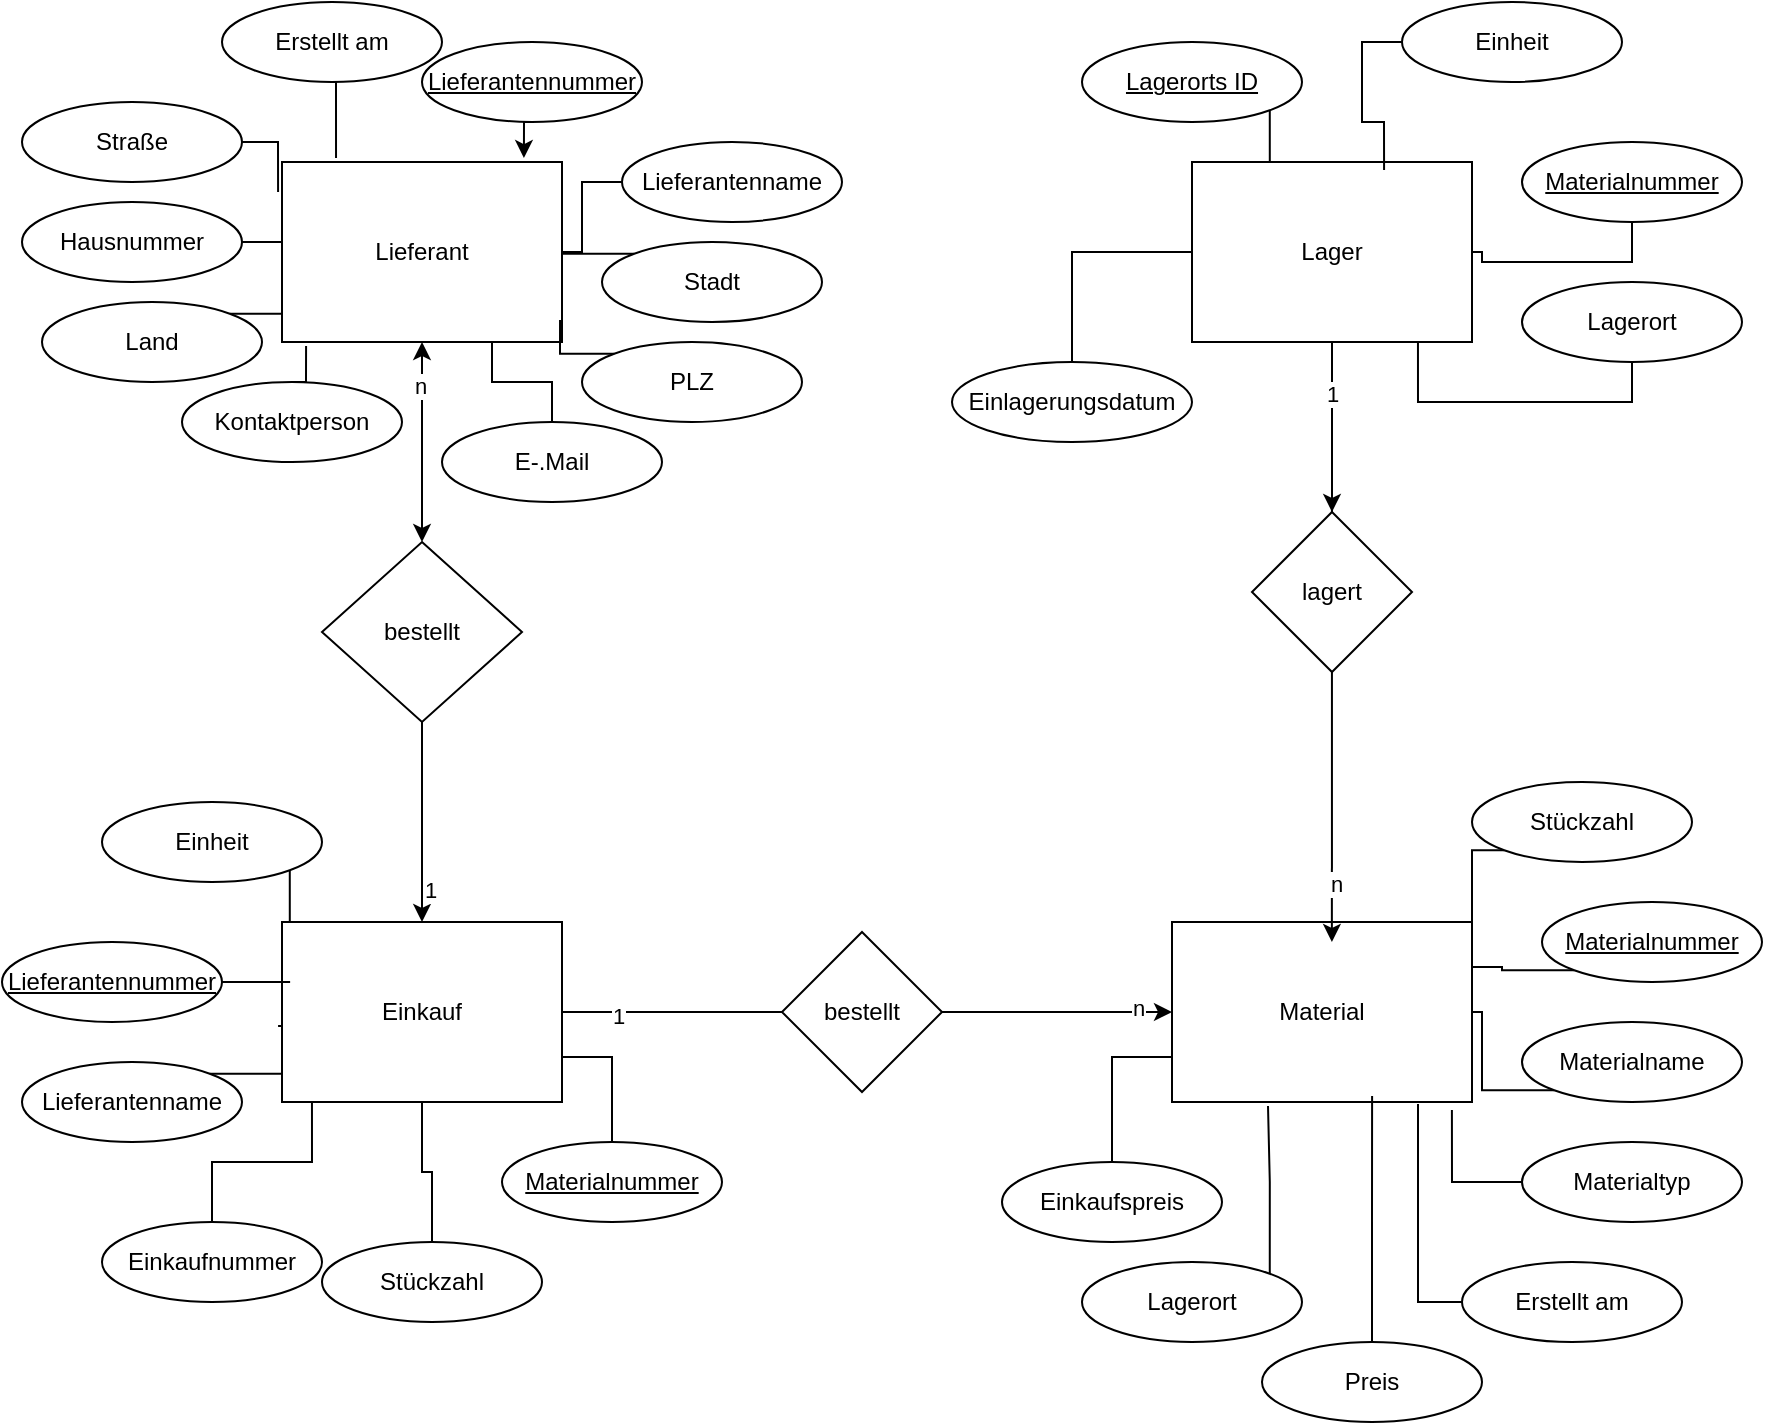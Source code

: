 <mxfile version="24.7.17">
  <diagram id="R2lEEEUBdFMjLlhIrx00" name="Page-1">
    <mxGraphModel dx="2284" dy="836" grid="1" gridSize="10" guides="1" tooltips="1" connect="1" arrows="1" fold="1" page="1" pageScale="1" pageWidth="850" pageHeight="1100" math="0" shadow="0" extFonts="Permanent Marker^https://fonts.googleapis.com/css?family=Permanent+Marker">
      <root>
        <mxCell id="0" />
        <mxCell id="1" parent="0" />
        <mxCell id="_SmByAZBIUZgvU09OfwZ-1" value="Lieferant" style="rounded=0;whiteSpace=wrap;html=1;" vertex="1" parent="1">
          <mxGeometry x="80" y="90" width="140" height="90" as="geometry" />
        </mxCell>
        <mxCell id="_SmByAZBIUZgvU09OfwZ-2" value="Material" style="rounded=0;whiteSpace=wrap;html=1;" vertex="1" parent="1">
          <mxGeometry x="525" y="470" width="150" height="90" as="geometry" />
        </mxCell>
        <mxCell id="_SmByAZBIUZgvU09OfwZ-15" style="edgeStyle=orthogonalEdgeStyle;rounded=0;orthogonalLoop=1;jettySize=auto;html=1;exitX=1;exitY=0.5;exitDx=0;exitDy=0;entryX=0;entryY=0.5;entryDx=0;entryDy=0;" edge="1" parent="1" source="_SmByAZBIUZgvU09OfwZ-3" target="_SmByAZBIUZgvU09OfwZ-2">
          <mxGeometry relative="1" as="geometry" />
        </mxCell>
        <mxCell id="_SmByAZBIUZgvU09OfwZ-17" value="n" style="edgeLabel;html=1;align=center;verticalAlign=middle;resizable=0;points=[];" vertex="1" connectable="0" parent="_SmByAZBIUZgvU09OfwZ-15">
          <mxGeometry x="0.888" y="2" relative="1" as="geometry">
            <mxPoint as="offset" />
          </mxGeometry>
        </mxCell>
        <mxCell id="_SmByAZBIUZgvU09OfwZ-19" value="1" style="edgeLabel;html=1;align=center;verticalAlign=middle;resizable=0;points=[];" vertex="1" connectable="0" parent="_SmByAZBIUZgvU09OfwZ-15">
          <mxGeometry x="-0.816" y="-2" relative="1" as="geometry">
            <mxPoint as="offset" />
          </mxGeometry>
        </mxCell>
        <mxCell id="_SmByAZBIUZgvU09OfwZ-3" value="Einkauf" style="rounded=0;whiteSpace=wrap;html=1;" vertex="1" parent="1">
          <mxGeometry x="80" y="470" width="140" height="90" as="geometry" />
        </mxCell>
        <mxCell id="_SmByAZBIUZgvU09OfwZ-12" value="" style="edgeStyle=orthogonalEdgeStyle;rounded=0;orthogonalLoop=1;jettySize=auto;html=1;" edge="1" parent="1" source="_SmByAZBIUZgvU09OfwZ-4" target="_SmByAZBIUZgvU09OfwZ-11">
          <mxGeometry relative="1" as="geometry" />
        </mxCell>
        <mxCell id="_SmByAZBIUZgvU09OfwZ-4" value="Lager" style="rounded=0;whiteSpace=wrap;html=1;" vertex="1" parent="1">
          <mxGeometry x="535" y="90" width="140" height="90" as="geometry" />
        </mxCell>
        <mxCell id="_SmByAZBIUZgvU09OfwZ-5" value="" style="endArrow=classic;startArrow=classic;html=1;rounded=0;entryX=0.5;entryY=1;entryDx=0;entryDy=0;exitX=0.5;exitY=0;exitDx=0;exitDy=0;" edge="1" parent="1" source="_SmByAZBIUZgvU09OfwZ-6" target="_SmByAZBIUZgvU09OfwZ-1">
          <mxGeometry width="50" height="50" relative="1" as="geometry">
            <mxPoint x="400" y="450" as="sourcePoint" />
            <mxPoint x="450" y="400" as="targetPoint" />
            <Array as="points" />
          </mxGeometry>
        </mxCell>
        <mxCell id="_SmByAZBIUZgvU09OfwZ-9" value="n" style="edgeLabel;html=1;align=center;verticalAlign=middle;resizable=0;points=[];" vertex="1" connectable="0" parent="_SmByAZBIUZgvU09OfwZ-5">
          <mxGeometry x="0.56" y="1" relative="1" as="geometry">
            <mxPoint as="offset" />
          </mxGeometry>
        </mxCell>
        <mxCell id="_SmByAZBIUZgvU09OfwZ-7" value="" style="endArrow=classic;startArrow=classic;html=1;rounded=0;entryX=0.5;entryY=1;entryDx=0;entryDy=0;exitX=0.5;exitY=0;exitDx=0;exitDy=0;" edge="1" parent="1" source="_SmByAZBIUZgvU09OfwZ-3" target="_SmByAZBIUZgvU09OfwZ-6">
          <mxGeometry width="50" height="50" relative="1" as="geometry">
            <mxPoint x="140" y="330" as="sourcePoint" />
            <mxPoint x="140" y="180" as="targetPoint" />
            <Array as="points">
              <mxPoint x="150" y="360" />
            </Array>
          </mxGeometry>
        </mxCell>
        <mxCell id="_SmByAZBIUZgvU09OfwZ-8" value="1" style="edgeLabel;html=1;align=center;verticalAlign=middle;resizable=0;points=[];" vertex="1" connectable="0" parent="_SmByAZBIUZgvU09OfwZ-7">
          <mxGeometry x="-0.733" y="-4" relative="1" as="geometry">
            <mxPoint as="offset" />
          </mxGeometry>
        </mxCell>
        <mxCell id="_SmByAZBIUZgvU09OfwZ-6" value="bestellt" style="rhombus;whiteSpace=wrap;html=1;" vertex="1" parent="1">
          <mxGeometry x="100" y="280" width="100" height="90" as="geometry" />
        </mxCell>
        <mxCell id="_SmByAZBIUZgvU09OfwZ-10" style="edgeStyle=orthogonalEdgeStyle;rounded=0;orthogonalLoop=1;jettySize=auto;html=1;exitX=0.5;exitY=1;exitDx=0;exitDy=0;entryX=0.533;entryY=0.111;entryDx=0;entryDy=0;entryPerimeter=0;" edge="1" parent="1" source="_SmByAZBIUZgvU09OfwZ-4" target="_SmByAZBIUZgvU09OfwZ-2">
          <mxGeometry relative="1" as="geometry" />
        </mxCell>
        <mxCell id="_SmByAZBIUZgvU09OfwZ-13" value="n" style="edgeLabel;html=1;align=center;verticalAlign=middle;resizable=0;points=[];" vertex="1" connectable="0" parent="_SmByAZBIUZgvU09OfwZ-10">
          <mxGeometry x="0.808" y="2" relative="1" as="geometry">
            <mxPoint as="offset" />
          </mxGeometry>
        </mxCell>
        <mxCell id="_SmByAZBIUZgvU09OfwZ-14" value="1" style="edgeLabel;html=1;align=center;verticalAlign=middle;resizable=0;points=[];" vertex="1" connectable="0" parent="_SmByAZBIUZgvU09OfwZ-10">
          <mxGeometry x="-0.831" relative="1" as="geometry">
            <mxPoint as="offset" />
          </mxGeometry>
        </mxCell>
        <mxCell id="_SmByAZBIUZgvU09OfwZ-11" value="lagert" style="rhombus;whiteSpace=wrap;html=1;rounded=0;" vertex="1" parent="1">
          <mxGeometry x="565" y="265" width="80" height="80" as="geometry" />
        </mxCell>
        <mxCell id="_SmByAZBIUZgvU09OfwZ-18" value="bestellt" style="rhombus;whiteSpace=wrap;html=1;rounded=0;" vertex="1" parent="1">
          <mxGeometry x="330" y="475" width="80" height="80" as="geometry" />
        </mxCell>
        <mxCell id="_SmByAZBIUZgvU09OfwZ-21" value="Erstellt am" style="ellipse;whiteSpace=wrap;html=1;" vertex="1" parent="1">
          <mxGeometry x="670" y="640" width="110" height="40" as="geometry" />
        </mxCell>
        <mxCell id="_SmByAZBIUZgvU09OfwZ-22" value="Lagerort" style="ellipse;whiteSpace=wrap;html=1;" vertex="1" parent="1">
          <mxGeometry x="480" y="640" width="110" height="40" as="geometry" />
        </mxCell>
        <mxCell id="_SmByAZBIUZgvU09OfwZ-35" style="edgeStyle=orthogonalEdgeStyle;rounded=0;orthogonalLoop=1;jettySize=auto;html=1;exitX=0.5;exitY=0;exitDx=0;exitDy=0;entryX=0;entryY=0.75;entryDx=0;entryDy=0;endArrow=none;endFill=0;" edge="1" parent="1" source="_SmByAZBIUZgvU09OfwZ-23" target="_SmByAZBIUZgvU09OfwZ-2">
          <mxGeometry relative="1" as="geometry" />
        </mxCell>
        <mxCell id="_SmByAZBIUZgvU09OfwZ-23" value="Einkaufspreis" style="ellipse;whiteSpace=wrap;html=1;" vertex="1" parent="1">
          <mxGeometry x="440" y="590" width="110" height="40" as="geometry" />
        </mxCell>
        <mxCell id="_SmByAZBIUZgvU09OfwZ-24" value="Preis" style="ellipse;whiteSpace=wrap;html=1;" vertex="1" parent="1">
          <mxGeometry x="570" y="680" width="110" height="40" as="geometry" />
        </mxCell>
        <mxCell id="_SmByAZBIUZgvU09OfwZ-29" style="edgeStyle=orthogonalEdgeStyle;rounded=0;orthogonalLoop=1;jettySize=auto;html=1;exitX=0;exitY=1;exitDx=0;exitDy=0;entryX=1;entryY=0;entryDx=0;entryDy=0;endArrow=none;endFill=0;" edge="1" parent="1" source="_SmByAZBIUZgvU09OfwZ-25" target="_SmByAZBIUZgvU09OfwZ-2">
          <mxGeometry relative="1" as="geometry" />
        </mxCell>
        <mxCell id="_SmByAZBIUZgvU09OfwZ-25" value="Stückzahl" style="ellipse;whiteSpace=wrap;html=1;" vertex="1" parent="1">
          <mxGeometry x="675" y="400" width="110" height="40" as="geometry" />
        </mxCell>
        <mxCell id="_SmByAZBIUZgvU09OfwZ-26" value="Materialtyp" style="ellipse;whiteSpace=wrap;html=1;" vertex="1" parent="1">
          <mxGeometry x="700" y="580" width="110" height="40" as="geometry" />
        </mxCell>
        <mxCell id="_SmByAZBIUZgvU09OfwZ-31" style="edgeStyle=orthogonalEdgeStyle;rounded=0;orthogonalLoop=1;jettySize=auto;html=1;exitX=0;exitY=1;exitDx=0;exitDy=0;endArrow=none;endFill=0;" edge="1" parent="1" source="_SmByAZBIUZgvU09OfwZ-27" target="_SmByAZBIUZgvU09OfwZ-2">
          <mxGeometry relative="1" as="geometry" />
        </mxCell>
        <mxCell id="_SmByAZBIUZgvU09OfwZ-27" value="Materialname" style="ellipse;whiteSpace=wrap;html=1;" vertex="1" parent="1">
          <mxGeometry x="700" y="520" width="110" height="40" as="geometry" />
        </mxCell>
        <mxCell id="_SmByAZBIUZgvU09OfwZ-37" style="edgeStyle=orthogonalEdgeStyle;rounded=0;orthogonalLoop=1;jettySize=auto;html=1;exitX=0;exitY=1;exitDx=0;exitDy=0;entryX=1;entryY=0.25;entryDx=0;entryDy=0;endArrow=none;endFill=0;" edge="1" parent="1" source="_SmByAZBIUZgvU09OfwZ-28" target="_SmByAZBIUZgvU09OfwZ-2">
          <mxGeometry relative="1" as="geometry" />
        </mxCell>
        <mxCell id="_SmByAZBIUZgvU09OfwZ-28" value="&lt;u&gt;Materialnummer&lt;/u&gt;" style="ellipse;whiteSpace=wrap;html=1;" vertex="1" parent="1">
          <mxGeometry x="710" y="460" width="110" height="40" as="geometry" />
        </mxCell>
        <mxCell id="_SmByAZBIUZgvU09OfwZ-32" style="edgeStyle=orthogonalEdgeStyle;rounded=0;orthogonalLoop=1;jettySize=auto;html=1;exitX=0;exitY=0.5;exitDx=0;exitDy=0;entryX=0.933;entryY=1.044;entryDx=0;entryDy=0;entryPerimeter=0;endArrow=none;endFill=0;" edge="1" parent="1" source="_SmByAZBIUZgvU09OfwZ-26" target="_SmByAZBIUZgvU09OfwZ-2">
          <mxGeometry relative="1" as="geometry" />
        </mxCell>
        <mxCell id="_SmByAZBIUZgvU09OfwZ-33" style="edgeStyle=orthogonalEdgeStyle;rounded=0;orthogonalLoop=1;jettySize=auto;html=1;exitX=0;exitY=0.5;exitDx=0;exitDy=0;entryX=0.82;entryY=1.011;entryDx=0;entryDy=0;entryPerimeter=0;endArrow=none;endFill=0;" edge="1" parent="1" source="_SmByAZBIUZgvU09OfwZ-21" target="_SmByAZBIUZgvU09OfwZ-2">
          <mxGeometry relative="1" as="geometry" />
        </mxCell>
        <mxCell id="_SmByAZBIUZgvU09OfwZ-34" style="edgeStyle=orthogonalEdgeStyle;rounded=0;orthogonalLoop=1;jettySize=auto;html=1;exitX=0.5;exitY=0;exitDx=0;exitDy=0;entryX=0.667;entryY=0.967;entryDx=0;entryDy=0;entryPerimeter=0;endArrow=none;endFill=0;" edge="1" parent="1" source="_SmByAZBIUZgvU09OfwZ-24" target="_SmByAZBIUZgvU09OfwZ-2">
          <mxGeometry relative="1" as="geometry" />
        </mxCell>
        <mxCell id="_SmByAZBIUZgvU09OfwZ-36" style="edgeStyle=orthogonalEdgeStyle;rounded=0;orthogonalLoop=1;jettySize=auto;html=1;exitX=1;exitY=0;exitDx=0;exitDy=0;entryX=0.32;entryY=1.022;entryDx=0;entryDy=0;entryPerimeter=0;endArrow=none;endFill=0;" edge="1" parent="1" source="_SmByAZBIUZgvU09OfwZ-22" target="_SmByAZBIUZgvU09OfwZ-2">
          <mxGeometry relative="1" as="geometry" />
        </mxCell>
        <mxCell id="_SmByAZBIUZgvU09OfwZ-52" value="" style="edgeStyle=orthogonalEdgeStyle;rounded=0;orthogonalLoop=1;jettySize=auto;html=1;endArrow=none;endFill=0;" edge="1" parent="1" source="_SmByAZBIUZgvU09OfwZ-39" target="_SmByAZBIUZgvU09OfwZ-1">
          <mxGeometry relative="1" as="geometry" />
        </mxCell>
        <mxCell id="_SmByAZBIUZgvU09OfwZ-39" value="Hausnummer" style="ellipse;whiteSpace=wrap;html=1;" vertex="1" parent="1">
          <mxGeometry x="-50" y="110" width="110" height="40" as="geometry" />
        </mxCell>
        <mxCell id="_SmByAZBIUZgvU09OfwZ-40" value="Straße" style="ellipse;whiteSpace=wrap;html=1;" vertex="1" parent="1">
          <mxGeometry x="-50" y="60" width="110" height="40" as="geometry" />
        </mxCell>
        <mxCell id="_SmByAZBIUZgvU09OfwZ-41" value="PLZ" style="ellipse;whiteSpace=wrap;html=1;" vertex="1" parent="1">
          <mxGeometry x="230" y="180" width="110" height="40" as="geometry" />
        </mxCell>
        <mxCell id="_SmByAZBIUZgvU09OfwZ-57" style="edgeStyle=orthogonalEdgeStyle;rounded=0;orthogonalLoop=1;jettySize=auto;html=1;exitX=0;exitY=0;exitDx=0;exitDy=0;endArrow=none;endFill=0;" edge="1" parent="1" source="_SmByAZBIUZgvU09OfwZ-42" target="_SmByAZBIUZgvU09OfwZ-1">
          <mxGeometry relative="1" as="geometry" />
        </mxCell>
        <mxCell id="_SmByAZBIUZgvU09OfwZ-42" value="Stadt" style="ellipse;whiteSpace=wrap;html=1;" vertex="1" parent="1">
          <mxGeometry x="240" y="130" width="110" height="40" as="geometry" />
        </mxCell>
        <mxCell id="_SmByAZBIUZgvU09OfwZ-43" value="Erstellt am" style="ellipse;whiteSpace=wrap;html=1;" vertex="1" parent="1">
          <mxGeometry x="50" y="10" width="110" height="40" as="geometry" />
        </mxCell>
        <mxCell id="_SmByAZBIUZgvU09OfwZ-58" style="edgeStyle=orthogonalEdgeStyle;rounded=0;orthogonalLoop=1;jettySize=auto;html=1;exitX=0;exitY=0.5;exitDx=0;exitDy=0;endArrow=none;endFill=0;" edge="1" parent="1" source="_SmByAZBIUZgvU09OfwZ-44" target="_SmByAZBIUZgvU09OfwZ-1">
          <mxGeometry relative="1" as="geometry" />
        </mxCell>
        <mxCell id="_SmByAZBIUZgvU09OfwZ-44" value="Lieferantenname" style="ellipse;whiteSpace=wrap;html=1;" vertex="1" parent="1">
          <mxGeometry x="250" y="80" width="110" height="40" as="geometry" />
        </mxCell>
        <mxCell id="_SmByAZBIUZgvU09OfwZ-45" value="&lt;u&gt;Lieferantennummer&lt;/u&gt;" style="ellipse;whiteSpace=wrap;html=1;" vertex="1" parent="1">
          <mxGeometry x="150" y="30" width="110" height="40" as="geometry" />
        </mxCell>
        <mxCell id="_SmByAZBIUZgvU09OfwZ-53" style="edgeStyle=orthogonalEdgeStyle;rounded=0;orthogonalLoop=1;jettySize=auto;html=1;exitX=1;exitY=0;exitDx=0;exitDy=0;entryX=0;entryY=0.75;entryDx=0;entryDy=0;endArrow=none;endFill=0;" edge="1" parent="1" source="_SmByAZBIUZgvU09OfwZ-46" target="_SmByAZBIUZgvU09OfwZ-1">
          <mxGeometry relative="1" as="geometry" />
        </mxCell>
        <mxCell id="_SmByAZBIUZgvU09OfwZ-46" value="Land" style="ellipse;whiteSpace=wrap;html=1;" vertex="1" parent="1">
          <mxGeometry x="-40" y="160" width="110" height="40" as="geometry" />
        </mxCell>
        <mxCell id="_SmByAZBIUZgvU09OfwZ-47" value="Kontaktperson" style="ellipse;whiteSpace=wrap;html=1;" vertex="1" parent="1">
          <mxGeometry x="30" y="200" width="110" height="40" as="geometry" />
        </mxCell>
        <mxCell id="_SmByAZBIUZgvU09OfwZ-55" style="edgeStyle=orthogonalEdgeStyle;rounded=0;orthogonalLoop=1;jettySize=auto;html=1;exitX=0.5;exitY=0;exitDx=0;exitDy=0;entryX=0.75;entryY=1;entryDx=0;entryDy=0;endArrow=none;endFill=0;" edge="1" parent="1" source="_SmByAZBIUZgvU09OfwZ-48" target="_SmByAZBIUZgvU09OfwZ-1">
          <mxGeometry relative="1" as="geometry" />
        </mxCell>
        <mxCell id="_SmByAZBIUZgvU09OfwZ-48" value="E-.Mail" style="ellipse;whiteSpace=wrap;html=1;" vertex="1" parent="1">
          <mxGeometry x="160" y="220" width="110" height="40" as="geometry" />
        </mxCell>
        <mxCell id="_SmByAZBIUZgvU09OfwZ-50" style="edgeStyle=orthogonalEdgeStyle;rounded=0;orthogonalLoop=1;jettySize=auto;html=1;exitX=0.5;exitY=1;exitDx=0;exitDy=0;entryX=0.193;entryY=-0.022;entryDx=0;entryDy=0;entryPerimeter=0;endArrow=none;endFill=0;" edge="1" parent="1" source="_SmByAZBIUZgvU09OfwZ-43" target="_SmByAZBIUZgvU09OfwZ-1">
          <mxGeometry relative="1" as="geometry" />
        </mxCell>
        <mxCell id="_SmByAZBIUZgvU09OfwZ-51" style="edgeStyle=orthogonalEdgeStyle;rounded=0;orthogonalLoop=1;jettySize=auto;html=1;exitX=1;exitY=0.5;exitDx=0;exitDy=0;entryX=-0.014;entryY=0.167;entryDx=0;entryDy=0;entryPerimeter=0;endArrow=none;endFill=0;" edge="1" parent="1" source="_SmByAZBIUZgvU09OfwZ-40" target="_SmByAZBIUZgvU09OfwZ-1">
          <mxGeometry relative="1" as="geometry" />
        </mxCell>
        <mxCell id="_SmByAZBIUZgvU09OfwZ-54" style="edgeStyle=orthogonalEdgeStyle;rounded=0;orthogonalLoop=1;jettySize=auto;html=1;exitX=0.5;exitY=0;exitDx=0;exitDy=0;entryX=0.086;entryY=1.022;entryDx=0;entryDy=0;entryPerimeter=0;endArrow=none;endFill=0;" edge="1" parent="1" source="_SmByAZBIUZgvU09OfwZ-47" target="_SmByAZBIUZgvU09OfwZ-1">
          <mxGeometry relative="1" as="geometry" />
        </mxCell>
        <mxCell id="_SmByAZBIUZgvU09OfwZ-56" style="edgeStyle=orthogonalEdgeStyle;rounded=0;orthogonalLoop=1;jettySize=auto;html=1;exitX=0;exitY=0;exitDx=0;exitDy=0;entryX=0.993;entryY=0.878;entryDx=0;entryDy=0;entryPerimeter=0;endArrow=none;endFill=0;" edge="1" parent="1" source="_SmByAZBIUZgvU09OfwZ-41" target="_SmByAZBIUZgvU09OfwZ-1">
          <mxGeometry relative="1" as="geometry" />
        </mxCell>
        <mxCell id="_SmByAZBIUZgvU09OfwZ-59" style="edgeStyle=orthogonalEdgeStyle;rounded=0;orthogonalLoop=1;jettySize=auto;html=1;exitX=0.5;exitY=1;exitDx=0;exitDy=0;entryX=0.864;entryY=-0.022;entryDx=0;entryDy=0;entryPerimeter=0;" edge="1" parent="1" source="_SmByAZBIUZgvU09OfwZ-45" target="_SmByAZBIUZgvU09OfwZ-1">
          <mxGeometry relative="1" as="geometry" />
        </mxCell>
        <mxCell id="_SmByAZBIUZgvU09OfwZ-60" value="&lt;u&gt;Lieferantennummer&lt;/u&gt;" style="ellipse;whiteSpace=wrap;html=1;" vertex="1" parent="1">
          <mxGeometry x="-60" y="480" width="110" height="40" as="geometry" />
        </mxCell>
        <mxCell id="_SmByAZBIUZgvU09OfwZ-61" value="Lieferantenname" style="ellipse;whiteSpace=wrap;html=1;" vertex="1" parent="1">
          <mxGeometry x="-50" y="540" width="110" height="40" as="geometry" />
        </mxCell>
        <mxCell id="_SmByAZBIUZgvU09OfwZ-72" style="edgeStyle=orthogonalEdgeStyle;rounded=0;orthogonalLoop=1;jettySize=auto;html=1;exitX=0.5;exitY=0;exitDx=0;exitDy=0;entryX=1;entryY=0.75;entryDx=0;entryDy=0;endArrow=none;endFill=0;" edge="1" parent="1" source="_SmByAZBIUZgvU09OfwZ-62" target="_SmByAZBIUZgvU09OfwZ-3">
          <mxGeometry relative="1" as="geometry" />
        </mxCell>
        <mxCell id="_SmByAZBIUZgvU09OfwZ-62" value="&lt;u&gt;Materialnummer&lt;/u&gt;" style="ellipse;whiteSpace=wrap;html=1;" vertex="1" parent="1">
          <mxGeometry x="190" y="580" width="110" height="40" as="geometry" />
        </mxCell>
        <mxCell id="_SmByAZBIUZgvU09OfwZ-63" value="Einkaufnummer" style="ellipse;whiteSpace=wrap;html=1;" vertex="1" parent="1">
          <mxGeometry x="-10" y="620" width="110" height="40" as="geometry" />
        </mxCell>
        <mxCell id="_SmByAZBIUZgvU09OfwZ-66" style="edgeStyle=orthogonalEdgeStyle;rounded=0;orthogonalLoop=1;jettySize=auto;html=1;exitX=1;exitY=1;exitDx=0;exitDy=0;entryX=0.25;entryY=0;entryDx=0;entryDy=0;endArrow=none;endFill=0;" edge="1" parent="1" source="_SmByAZBIUZgvU09OfwZ-64" target="_SmByAZBIUZgvU09OfwZ-3">
          <mxGeometry relative="1" as="geometry" />
        </mxCell>
        <mxCell id="_SmByAZBIUZgvU09OfwZ-64" value="Einheit" style="ellipse;whiteSpace=wrap;html=1;" vertex="1" parent="1">
          <mxGeometry x="-10" y="410" width="110" height="40" as="geometry" />
        </mxCell>
        <mxCell id="_SmByAZBIUZgvU09OfwZ-73" style="edgeStyle=orthogonalEdgeStyle;rounded=0;orthogonalLoop=1;jettySize=auto;html=1;exitX=0.5;exitY=0;exitDx=0;exitDy=0;entryX=0.5;entryY=1;entryDx=0;entryDy=0;endArrow=none;endFill=0;" edge="1" parent="1" source="_SmByAZBIUZgvU09OfwZ-65" target="_SmByAZBIUZgvU09OfwZ-3">
          <mxGeometry relative="1" as="geometry" />
        </mxCell>
        <mxCell id="_SmByAZBIUZgvU09OfwZ-65" value="Stückzahl" style="ellipse;whiteSpace=wrap;html=1;" vertex="1" parent="1">
          <mxGeometry x="100" y="630" width="110" height="40" as="geometry" />
        </mxCell>
        <mxCell id="_SmByAZBIUZgvU09OfwZ-67" style="edgeStyle=orthogonalEdgeStyle;rounded=0;orthogonalLoop=1;jettySize=auto;html=1;exitX=1;exitY=0.5;exitDx=0;exitDy=0;entryX=0.029;entryY=0.333;entryDx=0;entryDy=0;entryPerimeter=0;endArrow=none;endFill=0;" edge="1" parent="1" source="_SmByAZBIUZgvU09OfwZ-60" target="_SmByAZBIUZgvU09OfwZ-3">
          <mxGeometry relative="1" as="geometry" />
        </mxCell>
        <mxCell id="_SmByAZBIUZgvU09OfwZ-68" style="edgeStyle=orthogonalEdgeStyle;rounded=0;orthogonalLoop=1;jettySize=auto;html=1;exitX=1;exitY=0;exitDx=0;exitDy=0;entryX=-0.014;entryY=0.578;entryDx=0;entryDy=0;entryPerimeter=0;endArrow=none;endFill=0;" edge="1" parent="1" source="_SmByAZBIUZgvU09OfwZ-61" target="_SmByAZBIUZgvU09OfwZ-3">
          <mxGeometry relative="1" as="geometry" />
        </mxCell>
        <mxCell id="_SmByAZBIUZgvU09OfwZ-69" style="edgeStyle=orthogonalEdgeStyle;rounded=0;orthogonalLoop=1;jettySize=auto;html=1;exitX=0.5;exitY=0;exitDx=0;exitDy=0;entryX=0.107;entryY=1;entryDx=0;entryDy=0;entryPerimeter=0;endArrow=none;endFill=0;" edge="1" parent="1" source="_SmByAZBIUZgvU09OfwZ-63" target="_SmByAZBIUZgvU09OfwZ-3">
          <mxGeometry relative="1" as="geometry" />
        </mxCell>
        <mxCell id="_SmByAZBIUZgvU09OfwZ-74" value="Lagerort" style="ellipse;whiteSpace=wrap;html=1;" vertex="1" parent="1">
          <mxGeometry x="700" y="150" width="110" height="40" as="geometry" />
        </mxCell>
        <mxCell id="_SmByAZBIUZgvU09OfwZ-82" style="edgeStyle=orthogonalEdgeStyle;rounded=0;orthogonalLoop=1;jettySize=auto;html=1;exitX=0.5;exitY=1;exitDx=0;exitDy=0;entryX=1;entryY=0.5;entryDx=0;entryDy=0;endArrow=none;endFill=0;" edge="1" parent="1" source="_SmByAZBIUZgvU09OfwZ-75" target="_SmByAZBIUZgvU09OfwZ-4">
          <mxGeometry relative="1" as="geometry" />
        </mxCell>
        <mxCell id="_SmByAZBIUZgvU09OfwZ-75" value="&lt;u&gt;Materialnummer&lt;/u&gt;" style="ellipse;whiteSpace=wrap;html=1;" vertex="1" parent="1">
          <mxGeometry x="700" y="80" width="110" height="40" as="geometry" />
        </mxCell>
        <mxCell id="_SmByAZBIUZgvU09OfwZ-76" value="Einheit" style="ellipse;whiteSpace=wrap;html=1;" vertex="1" parent="1">
          <mxGeometry x="640" y="10" width="110" height="40" as="geometry" />
        </mxCell>
        <mxCell id="_SmByAZBIUZgvU09OfwZ-80" style="edgeStyle=orthogonalEdgeStyle;rounded=0;orthogonalLoop=1;jettySize=auto;html=1;exitX=1;exitY=1;exitDx=0;exitDy=0;endArrow=none;endFill=0;" edge="1" parent="1" source="_SmByAZBIUZgvU09OfwZ-77" target="_SmByAZBIUZgvU09OfwZ-4">
          <mxGeometry relative="1" as="geometry" />
        </mxCell>
        <mxCell id="_SmByAZBIUZgvU09OfwZ-77" value="&lt;u&gt;Lagerorts ID&lt;/u&gt;" style="ellipse;whiteSpace=wrap;html=1;" vertex="1" parent="1">
          <mxGeometry x="480" y="30" width="110" height="40" as="geometry" />
        </mxCell>
        <mxCell id="_SmByAZBIUZgvU09OfwZ-79" style="edgeStyle=orthogonalEdgeStyle;rounded=0;orthogonalLoop=1;jettySize=auto;html=1;exitX=0.5;exitY=0;exitDx=0;exitDy=0;entryX=0;entryY=0.5;entryDx=0;entryDy=0;endArrow=none;endFill=0;" edge="1" parent="1" source="_SmByAZBIUZgvU09OfwZ-78" target="_SmByAZBIUZgvU09OfwZ-4">
          <mxGeometry relative="1" as="geometry" />
        </mxCell>
        <mxCell id="_SmByAZBIUZgvU09OfwZ-78" value="Einlagerungsdatum" style="ellipse;whiteSpace=wrap;html=1;" vertex="1" parent="1">
          <mxGeometry x="415" y="190" width="120" height="40" as="geometry" />
        </mxCell>
        <mxCell id="_SmByAZBIUZgvU09OfwZ-81" style="edgeStyle=orthogonalEdgeStyle;rounded=0;orthogonalLoop=1;jettySize=auto;html=1;exitX=0;exitY=0.5;exitDx=0;exitDy=0;entryX=0.686;entryY=0.044;entryDx=0;entryDy=0;entryPerimeter=0;endArrow=none;endFill=0;" edge="1" parent="1" source="_SmByAZBIUZgvU09OfwZ-76" target="_SmByAZBIUZgvU09OfwZ-4">
          <mxGeometry relative="1" as="geometry" />
        </mxCell>
        <mxCell id="_SmByAZBIUZgvU09OfwZ-83" style="edgeStyle=orthogonalEdgeStyle;rounded=0;orthogonalLoop=1;jettySize=auto;html=1;exitX=0.5;exitY=1;exitDx=0;exitDy=0;entryX=0.807;entryY=1;entryDx=0;entryDy=0;entryPerimeter=0;endArrow=none;endFill=0;" edge="1" parent="1" source="_SmByAZBIUZgvU09OfwZ-74" target="_SmByAZBIUZgvU09OfwZ-4">
          <mxGeometry relative="1" as="geometry" />
        </mxCell>
      </root>
    </mxGraphModel>
  </diagram>
</mxfile>
